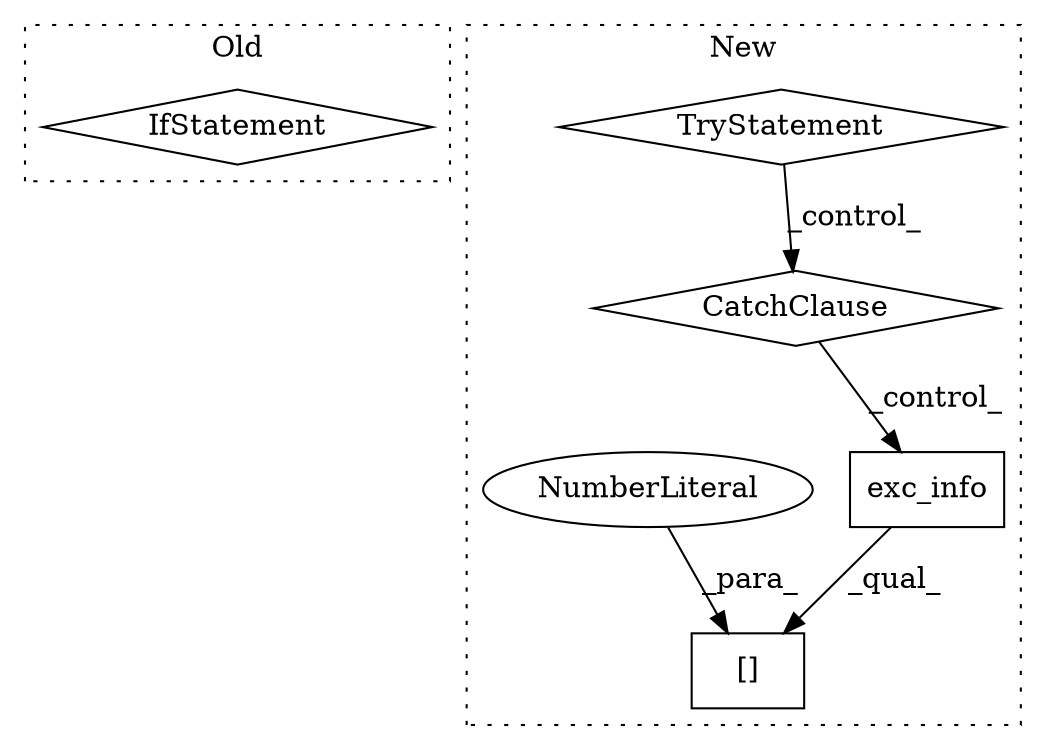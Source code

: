 digraph G {
subgraph cluster0 {
1 [label="IfStatement" a="25" s="48869,48899" l="4,2" shape="diamond"];
label = "Old";
style="dotted";
}
subgraph cluster1 {
2 [label="exc_info" a="32" s="48484" l="10" shape="box"];
3 [label="CatchClause" a="12" s="48426,48462" l="13,2" shape="diamond"];
4 [label="TryStatement" a="54" s="48367" l="4" shape="diamond"];
5 [label="[]" a="2" s="48480,48496" l="15,1" shape="box"];
6 [label="NumberLiteral" a="34" s="48495" l="1" shape="ellipse"];
label = "New";
style="dotted";
}
2 -> 5 [label="_qual_"];
3 -> 2 [label="_control_"];
4 -> 3 [label="_control_"];
6 -> 5 [label="_para_"];
}